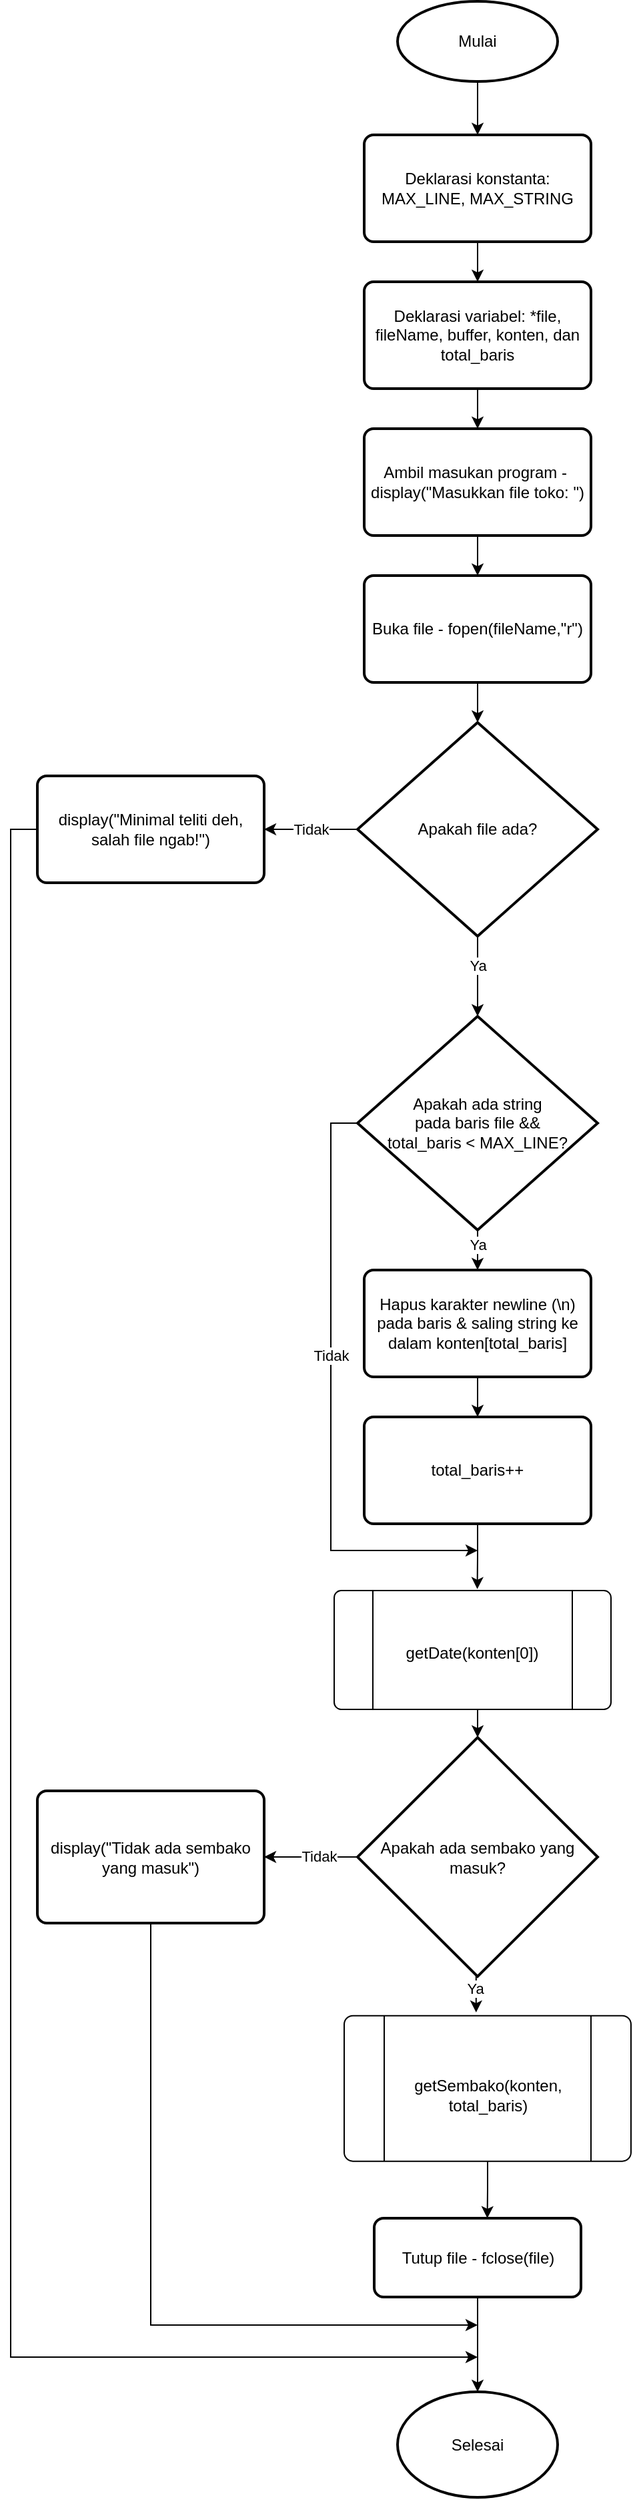 <mxfile version="23.1.5" type="device">
  <diagram name="Page-1" id="pIJavBY0yzTweW4xneVl">
    <mxGraphModel dx="1106" dy="2371" grid="1" gridSize="10" guides="1" tooltips="1" connect="1" arrows="1" fold="1" page="1" pageScale="1" pageWidth="850" pageHeight="1100" math="0" shadow="0">
      <root>
        <mxCell id="0" />
        <mxCell id="1" parent="0" />
        <mxCell id="dBdyuKx9wnMH7rO0jvBw-35" style="edgeStyle=orthogonalEdgeStyle;rounded=0;orthogonalLoop=1;jettySize=auto;html=1;exitX=0.5;exitY=1;exitDx=0;exitDy=0;exitPerimeter=0;" parent="1" source="dBdyuKx9wnMH7rO0jvBw-1" target="dBdyuKx9wnMH7rO0jvBw-34" edge="1">
          <mxGeometry relative="1" as="geometry" />
        </mxCell>
        <mxCell id="dBdyuKx9wnMH7rO0jvBw-1" value="Mulai" style="strokeWidth=2;html=1;shape=mxgraph.flowchart.start_1;whiteSpace=wrap;" parent="1" vertex="1">
          <mxGeometry x="1280" y="-100" width="120" height="60" as="geometry" />
        </mxCell>
        <mxCell id="dBdyuKx9wnMH7rO0jvBw-19" style="edgeStyle=orthogonalEdgeStyle;rounded=0;orthogonalLoop=1;jettySize=auto;html=1;exitX=0.5;exitY=1;exitDx=0;exitDy=0;entryX=0.5;entryY=0;entryDx=0;entryDy=0;" parent="1" source="dBdyuKx9wnMH7rO0jvBw-2" target="dBdyuKx9wnMH7rO0jvBw-3" edge="1">
          <mxGeometry relative="1" as="geometry" />
        </mxCell>
        <mxCell id="dBdyuKx9wnMH7rO0jvBw-2" value="Deklarasi variabel: *file, fileName, buffer, konten, dan total_baris" style="rounded=1;whiteSpace=wrap;html=1;absoluteArcSize=1;arcSize=14;strokeWidth=2;" parent="1" vertex="1">
          <mxGeometry x="1255" y="110" width="170" height="80" as="geometry" />
        </mxCell>
        <mxCell id="dBdyuKx9wnMH7rO0jvBw-20" style="edgeStyle=orthogonalEdgeStyle;rounded=0;orthogonalLoop=1;jettySize=auto;html=1;exitX=0.5;exitY=1;exitDx=0;exitDy=0;entryX=0.5;entryY=0;entryDx=0;entryDy=0;" parent="1" source="dBdyuKx9wnMH7rO0jvBw-3" target="dBdyuKx9wnMH7rO0jvBw-4" edge="1">
          <mxGeometry relative="1" as="geometry" />
        </mxCell>
        <mxCell id="dBdyuKx9wnMH7rO0jvBw-3" value="Ambil masukan program -&amp;nbsp;&lt;br&gt;display(&quot;Masukkan file toko: &quot;)" style="rounded=1;whiteSpace=wrap;html=1;absoluteArcSize=1;arcSize=14;strokeWidth=2;" parent="1" vertex="1">
          <mxGeometry x="1255" y="220" width="170" height="80" as="geometry" />
        </mxCell>
        <mxCell id="dBdyuKx9wnMH7rO0jvBw-4" value="Buka file - fopen(fileName,&quot;r&quot;)" style="rounded=1;whiteSpace=wrap;html=1;absoluteArcSize=1;arcSize=14;strokeWidth=2;" parent="1" vertex="1">
          <mxGeometry x="1255" y="330" width="170" height="80" as="geometry" />
        </mxCell>
        <mxCell id="dBdyuKx9wnMH7rO0jvBw-27" style="edgeStyle=orthogonalEdgeStyle;rounded=0;orthogonalLoop=1;jettySize=auto;html=1;exitX=0;exitY=0.5;exitDx=0;exitDy=0;exitPerimeter=0;entryX=1;entryY=0.5;entryDx=0;entryDy=0;" parent="1" source="dBdyuKx9wnMH7rO0jvBw-5" target="dBdyuKx9wnMH7rO0jvBw-11" edge="1">
          <mxGeometry relative="1" as="geometry" />
        </mxCell>
        <mxCell id="dBdyuKx9wnMH7rO0jvBw-33" value="Tidak" style="edgeLabel;html=1;align=center;verticalAlign=middle;resizable=0;points=[];" parent="dBdyuKx9wnMH7rO0jvBw-27" vertex="1" connectable="0">
          <mxGeometry x="0.006" relative="1" as="geometry">
            <mxPoint as="offset" />
          </mxGeometry>
        </mxCell>
        <mxCell id="dBdyuKx9wnMH7rO0jvBw-5" value="Apakah file ada?" style="strokeWidth=2;html=1;shape=mxgraph.flowchart.decision;whiteSpace=wrap;" parent="1" vertex="1">
          <mxGeometry x="1250" y="440" width="180" height="160" as="geometry" />
        </mxCell>
        <mxCell id="dBdyuKx9wnMH7rO0jvBw-6" value="" style="verticalLabelPosition=bottom;verticalAlign=top;html=1;shape=process;whiteSpace=wrap;rounded=1;size=0.14;arcSize=6;" parent="1" vertex="1">
          <mxGeometry x="1232.5" y="1090" width="207.5" height="89" as="geometry" />
        </mxCell>
        <mxCell id="dBdyuKx9wnMH7rO0jvBw-7" value="getDate(konten[0])" style="text;html=1;align=center;verticalAlign=middle;whiteSpace=wrap;rounded=0;" parent="1" vertex="1">
          <mxGeometry x="1296.25" y="1100" width="80" height="74" as="geometry" />
        </mxCell>
        <mxCell id="dBdyuKx9wnMH7rO0jvBw-28" style="edgeStyle=orthogonalEdgeStyle;rounded=0;orthogonalLoop=1;jettySize=auto;html=1;exitX=0;exitY=0.5;exitDx=0;exitDy=0;exitPerimeter=0;entryX=1;entryY=0.5;entryDx=0;entryDy=0;" parent="1" source="dBdyuKx9wnMH7rO0jvBw-10" target="dBdyuKx9wnMH7rO0jvBw-12" edge="1">
          <mxGeometry relative="1" as="geometry" />
        </mxCell>
        <mxCell id="dBdyuKx9wnMH7rO0jvBw-51" value="Tidak" style="edgeLabel;html=1;align=center;verticalAlign=middle;resizable=0;points=[];" parent="dBdyuKx9wnMH7rO0jvBw-28" vertex="1" connectable="0">
          <mxGeometry x="-0.159" y="-1" relative="1" as="geometry">
            <mxPoint as="offset" />
          </mxGeometry>
        </mxCell>
        <mxCell id="dBdyuKx9wnMH7rO0jvBw-10" value="Apakah ada sembako yang masuk?" style="strokeWidth=2;html=1;shape=mxgraph.flowchart.decision;whiteSpace=wrap;" parent="1" vertex="1">
          <mxGeometry x="1250" y="1200" width="180" height="179" as="geometry" />
        </mxCell>
        <mxCell id="946ek740Sa5BMwBDqK7D-2" style="edgeStyle=orthogonalEdgeStyle;rounded=0;orthogonalLoop=1;jettySize=auto;html=1;exitX=0;exitY=0.5;exitDx=0;exitDy=0;" edge="1" parent="1" source="dBdyuKx9wnMH7rO0jvBw-11">
          <mxGeometry relative="1" as="geometry">
            <mxPoint x="1340" y="1664" as="targetPoint" />
            <Array as="points">
              <mxPoint x="990" y="520" />
              <mxPoint x="990" y="1664" />
            </Array>
          </mxGeometry>
        </mxCell>
        <mxCell id="dBdyuKx9wnMH7rO0jvBw-11" value="display(&quot;Minimal teliti deh, salah file ngab!&quot;)" style="rounded=1;whiteSpace=wrap;html=1;absoluteArcSize=1;arcSize=14;strokeWidth=2;" parent="1" vertex="1">
          <mxGeometry x="1010" y="480" width="170" height="80" as="geometry" />
        </mxCell>
        <mxCell id="946ek740Sa5BMwBDqK7D-1" style="edgeStyle=orthogonalEdgeStyle;rounded=0;orthogonalLoop=1;jettySize=auto;html=1;exitX=0.5;exitY=1;exitDx=0;exitDy=0;" edge="1" parent="1" source="dBdyuKx9wnMH7rO0jvBw-12">
          <mxGeometry relative="1" as="geometry">
            <mxPoint x="1340" y="1640" as="targetPoint" />
            <Array as="points">
              <mxPoint x="1095" y="1640" />
            </Array>
          </mxGeometry>
        </mxCell>
        <mxCell id="dBdyuKx9wnMH7rO0jvBw-12" value="display(&quot;Tidak ada sembako yang masuk&quot;)" style="rounded=1;whiteSpace=wrap;html=1;absoluteArcSize=1;arcSize=14;strokeWidth=2;" parent="1" vertex="1">
          <mxGeometry x="1010" y="1240" width="170" height="99" as="geometry" />
        </mxCell>
        <mxCell id="dBdyuKx9wnMH7rO0jvBw-14" value="" style="verticalLabelPosition=bottom;verticalAlign=top;html=1;shape=process;whiteSpace=wrap;rounded=1;size=0.14;arcSize=6;" parent="1" vertex="1">
          <mxGeometry x="1240" y="1408.33" width="215" height="109" as="geometry" />
        </mxCell>
        <mxCell id="dBdyuKx9wnMH7rO0jvBw-15" value="getSembako(konten, total_baris)" style="text;html=1;align=center;verticalAlign=middle;whiteSpace=wrap;rounded=0;" parent="1" vertex="1">
          <mxGeometry x="1307.5" y="1430.83" width="80" height="74" as="geometry" />
        </mxCell>
        <mxCell id="dBdyuKx9wnMH7rO0jvBw-16" value="Tutup file - fclose(file)" style="rounded=1;whiteSpace=wrap;html=1;absoluteArcSize=1;arcSize=14;strokeWidth=2;" parent="1" vertex="1">
          <mxGeometry x="1262.5" y="1560" width="155" height="59" as="geometry" />
        </mxCell>
        <mxCell id="dBdyuKx9wnMH7rO0jvBw-17" value="Selesai" style="strokeWidth=2;html=1;shape=mxgraph.flowchart.start_1;whiteSpace=wrap;" parent="1" vertex="1">
          <mxGeometry x="1280" y="1690" width="120" height="79" as="geometry" />
        </mxCell>
        <mxCell id="dBdyuKx9wnMH7rO0jvBw-21" style="edgeStyle=orthogonalEdgeStyle;rounded=0;orthogonalLoop=1;jettySize=auto;html=1;exitX=0.5;exitY=1;exitDx=0;exitDy=0;entryX=0.5;entryY=0;entryDx=0;entryDy=0;entryPerimeter=0;" parent="1" source="dBdyuKx9wnMH7rO0jvBw-4" target="dBdyuKx9wnMH7rO0jvBw-5" edge="1">
          <mxGeometry relative="1" as="geometry" />
        </mxCell>
        <mxCell id="dBdyuKx9wnMH7rO0jvBw-23" style="edgeStyle=orthogonalEdgeStyle;rounded=0;orthogonalLoop=1;jettySize=auto;html=1;exitX=0.5;exitY=1;exitDx=0;exitDy=0;entryX=0.5;entryY=0;entryDx=0;entryDy=0;entryPerimeter=0;" parent="1" source="dBdyuKx9wnMH7rO0jvBw-6" target="dBdyuKx9wnMH7rO0jvBw-10" edge="1">
          <mxGeometry relative="1" as="geometry" />
        </mxCell>
        <mxCell id="dBdyuKx9wnMH7rO0jvBw-24" style="edgeStyle=orthogonalEdgeStyle;rounded=0;orthogonalLoop=1;jettySize=auto;html=1;exitX=0.5;exitY=1;exitDx=0;exitDy=0;exitPerimeter=0;entryX=0.46;entryY=-0.022;entryDx=0;entryDy=0;entryPerimeter=0;" parent="1" source="dBdyuKx9wnMH7rO0jvBw-10" target="dBdyuKx9wnMH7rO0jvBw-14" edge="1">
          <mxGeometry relative="1" as="geometry" />
        </mxCell>
        <mxCell id="dBdyuKx9wnMH7rO0jvBw-32" value="Ya" style="edgeLabel;html=1;align=center;verticalAlign=middle;resizable=0;points=[];" parent="dBdyuKx9wnMH7rO0jvBw-24" vertex="1" connectable="0">
          <mxGeometry x="-0.307" y="-1" relative="1" as="geometry">
            <mxPoint as="offset" />
          </mxGeometry>
        </mxCell>
        <mxCell id="dBdyuKx9wnMH7rO0jvBw-26" style="edgeStyle=orthogonalEdgeStyle;rounded=0;orthogonalLoop=1;jettySize=auto;html=1;exitX=0.5;exitY=1;exitDx=0;exitDy=0;entryX=0.5;entryY=0;entryDx=0;entryDy=0;entryPerimeter=0;" parent="1" source="dBdyuKx9wnMH7rO0jvBw-16" target="dBdyuKx9wnMH7rO0jvBw-17" edge="1">
          <mxGeometry relative="1" as="geometry" />
        </mxCell>
        <mxCell id="dBdyuKx9wnMH7rO0jvBw-36" style="edgeStyle=orthogonalEdgeStyle;rounded=0;orthogonalLoop=1;jettySize=auto;html=1;exitX=0.5;exitY=1;exitDx=0;exitDy=0;entryX=0.5;entryY=0;entryDx=0;entryDy=0;" parent="1" source="dBdyuKx9wnMH7rO0jvBw-34" target="dBdyuKx9wnMH7rO0jvBw-2" edge="1">
          <mxGeometry relative="1" as="geometry" />
        </mxCell>
        <mxCell id="dBdyuKx9wnMH7rO0jvBw-34" value="Deklarasi konstanta: MAX_LINE, MAX_STRING" style="rounded=1;whiteSpace=wrap;html=1;absoluteArcSize=1;arcSize=14;strokeWidth=2;" parent="1" vertex="1">
          <mxGeometry x="1255" width="170" height="80" as="geometry" />
        </mxCell>
        <mxCell id="dBdyuKx9wnMH7rO0jvBw-43" style="edgeStyle=orthogonalEdgeStyle;rounded=0;orthogonalLoop=1;jettySize=auto;html=1;exitX=0.5;exitY=1;exitDx=0;exitDy=0;exitPerimeter=0;entryX=0.5;entryY=0;entryDx=0;entryDy=0;" parent="1" source="dBdyuKx9wnMH7rO0jvBw-37" target="dBdyuKx9wnMH7rO0jvBw-41" edge="1">
          <mxGeometry relative="1" as="geometry" />
        </mxCell>
        <mxCell id="dBdyuKx9wnMH7rO0jvBw-48" value="Ya" style="edgeLabel;html=1;align=center;verticalAlign=middle;resizable=0;points=[];" parent="dBdyuKx9wnMH7rO0jvBw-43" vertex="1" connectable="0">
          <mxGeometry x="-0.263" y="-2" relative="1" as="geometry">
            <mxPoint x="2" as="offset" />
          </mxGeometry>
        </mxCell>
        <mxCell id="dBdyuKx9wnMH7rO0jvBw-49" style="edgeStyle=orthogonalEdgeStyle;rounded=0;orthogonalLoop=1;jettySize=auto;html=1;exitX=0;exitY=0.5;exitDx=0;exitDy=0;exitPerimeter=0;" parent="1" source="dBdyuKx9wnMH7rO0jvBw-37" edge="1">
          <mxGeometry relative="1" as="geometry">
            <mxPoint x="1340" y="1060" as="targetPoint" />
            <Array as="points">
              <mxPoint x="1230" y="740" />
              <mxPoint x="1230" y="1060" />
            </Array>
          </mxGeometry>
        </mxCell>
        <mxCell id="dBdyuKx9wnMH7rO0jvBw-50" value="Tidak" style="edgeLabel;html=1;align=center;verticalAlign=middle;resizable=0;points=[];" parent="dBdyuKx9wnMH7rO0jvBw-49" vertex="1" connectable="0">
          <mxGeometry x="-0.137" relative="1" as="geometry">
            <mxPoint as="offset" />
          </mxGeometry>
        </mxCell>
        <mxCell id="dBdyuKx9wnMH7rO0jvBw-37" value="Apakah ada string &lt;br&gt;pada baris file &amp;amp;&amp;amp; &lt;br&gt;total_baris &amp;lt; MAX_LINE?" style="strokeWidth=2;html=1;shape=mxgraph.flowchart.decision;whiteSpace=wrap;" parent="1" vertex="1">
          <mxGeometry x="1250" y="660" width="180" height="160" as="geometry" />
        </mxCell>
        <mxCell id="dBdyuKx9wnMH7rO0jvBw-38" style="edgeStyle=orthogonalEdgeStyle;rounded=0;orthogonalLoop=1;jettySize=auto;html=1;exitX=0.5;exitY=1;exitDx=0;exitDy=0;entryX=0.547;entryY=0;entryDx=0;entryDy=0;entryPerimeter=0;" parent="1" source="dBdyuKx9wnMH7rO0jvBw-14" target="dBdyuKx9wnMH7rO0jvBw-16" edge="1">
          <mxGeometry relative="1" as="geometry" />
        </mxCell>
        <mxCell id="dBdyuKx9wnMH7rO0jvBw-39" style="edgeStyle=orthogonalEdgeStyle;rounded=0;orthogonalLoop=1;jettySize=auto;html=1;exitX=0.5;exitY=1;exitDx=0;exitDy=0;exitPerimeter=0;entryX=0.5;entryY=0;entryDx=0;entryDy=0;entryPerimeter=0;" parent="1" source="dBdyuKx9wnMH7rO0jvBw-5" target="dBdyuKx9wnMH7rO0jvBw-37" edge="1">
          <mxGeometry relative="1" as="geometry" />
        </mxCell>
        <mxCell id="dBdyuKx9wnMH7rO0jvBw-40" value="Ya" style="edgeLabel;html=1;align=center;verticalAlign=middle;resizable=0;points=[];" parent="dBdyuKx9wnMH7rO0jvBw-39" vertex="1" connectable="0">
          <mxGeometry x="-0.278" y="2" relative="1" as="geometry">
            <mxPoint x="-2" as="offset" />
          </mxGeometry>
        </mxCell>
        <mxCell id="dBdyuKx9wnMH7rO0jvBw-44" style="edgeStyle=orthogonalEdgeStyle;rounded=0;orthogonalLoop=1;jettySize=auto;html=1;exitX=0.5;exitY=1;exitDx=0;exitDy=0;entryX=0.5;entryY=0;entryDx=0;entryDy=0;" parent="1" source="dBdyuKx9wnMH7rO0jvBw-41" target="dBdyuKx9wnMH7rO0jvBw-42" edge="1">
          <mxGeometry relative="1" as="geometry" />
        </mxCell>
        <mxCell id="dBdyuKx9wnMH7rO0jvBw-41" value="Hapus karakter newline (\n) pada baris &amp;amp; saling string ke dalam konten[total_baris]" style="rounded=1;whiteSpace=wrap;html=1;absoluteArcSize=1;arcSize=14;strokeWidth=2;" parent="1" vertex="1">
          <mxGeometry x="1255" y="850" width="170" height="80" as="geometry" />
        </mxCell>
        <mxCell id="dBdyuKx9wnMH7rO0jvBw-42" value="total_baris++" style="rounded=1;whiteSpace=wrap;html=1;absoluteArcSize=1;arcSize=14;strokeWidth=2;" parent="1" vertex="1">
          <mxGeometry x="1255" y="960" width="170" height="80" as="geometry" />
        </mxCell>
        <mxCell id="dBdyuKx9wnMH7rO0jvBw-47" style="edgeStyle=orthogonalEdgeStyle;rounded=0;orthogonalLoop=1;jettySize=auto;html=1;exitX=0.5;exitY=1;exitDx=0;exitDy=0;entryX=0.517;entryY=-0.012;entryDx=0;entryDy=0;entryPerimeter=0;" parent="1" source="dBdyuKx9wnMH7rO0jvBw-42" target="dBdyuKx9wnMH7rO0jvBw-6" edge="1">
          <mxGeometry relative="1" as="geometry" />
        </mxCell>
      </root>
    </mxGraphModel>
  </diagram>
</mxfile>
